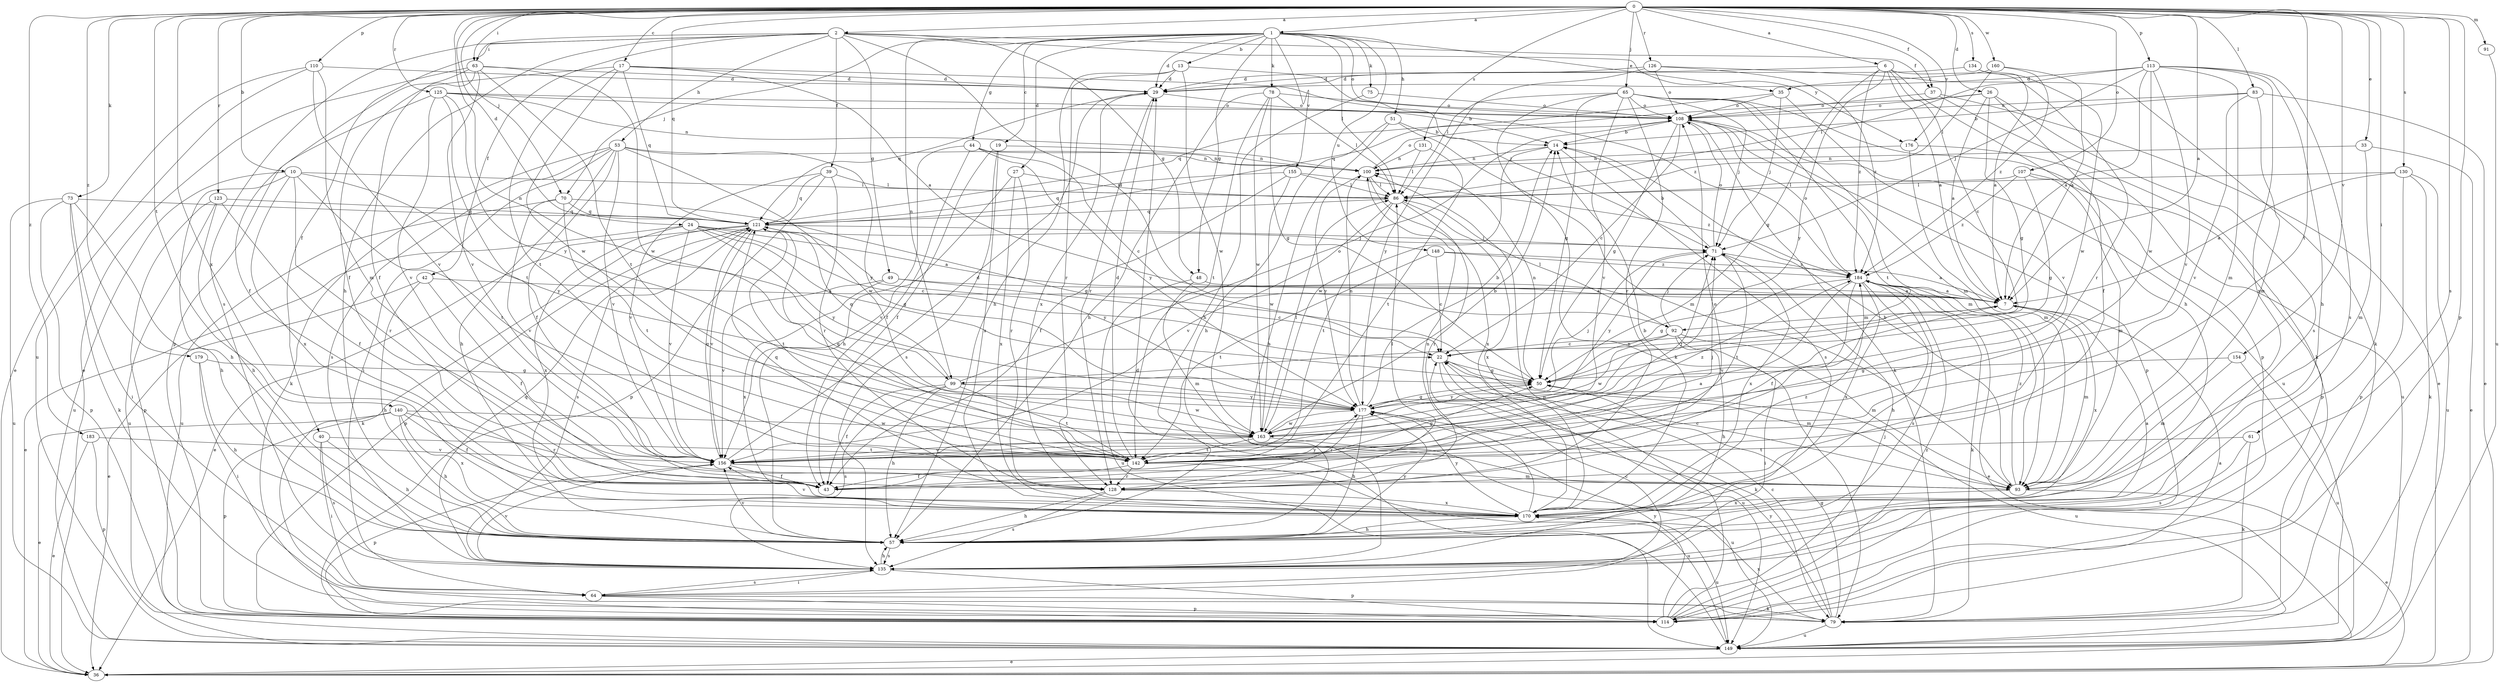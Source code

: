 strict digraph  {
0;
1;
2;
6;
7;
10;
13;
14;
17;
19;
22;
24;
26;
27;
29;
33;
35;
36;
37;
39;
40;
42;
43;
44;
48;
49;
50;
51;
53;
57;
61;
63;
64;
65;
70;
71;
73;
75;
78;
79;
83;
86;
91;
92;
93;
99;
100;
107;
108;
110;
113;
114;
121;
123;
125;
126;
128;
130;
131;
134;
135;
140;
142;
148;
149;
154;
155;
156;
160;
163;
170;
176;
177;
179;
183;
184;
0 -> 1  [label=a];
0 -> 2  [label=a];
0 -> 6  [label=a];
0 -> 7  [label=a];
0 -> 10  [label=b];
0 -> 17  [label=c];
0 -> 24  [label=d];
0 -> 26  [label=d];
0 -> 33  [label=e];
0 -> 37  [label=f];
0 -> 61  [label=i];
0 -> 63  [label=i];
0 -> 65  [label=j];
0 -> 70  [label=j];
0 -> 73  [label=k];
0 -> 83  [label=l];
0 -> 91  [label=m];
0 -> 99  [label=n];
0 -> 107  [label=o];
0 -> 110  [label=p];
0 -> 113  [label=p];
0 -> 114  [label=p];
0 -> 121  [label=q];
0 -> 123  [label=r];
0 -> 125  [label=r];
0 -> 126  [label=r];
0 -> 130  [label=s];
0 -> 131  [label=s];
0 -> 134  [label=s];
0 -> 135  [label=s];
0 -> 140  [label=t];
0 -> 142  [label=t];
0 -> 154  [label=v];
0 -> 160  [label=w];
0 -> 170  [label=x];
0 -> 176  [label=y];
0 -> 179  [label=z];
0 -> 183  [label=z];
1 -> 13  [label=b];
1 -> 19  [label=c];
1 -> 27  [label=d];
1 -> 29  [label=d];
1 -> 35  [label=e];
1 -> 44  [label=g];
1 -> 48  [label=g];
1 -> 51  [label=h];
1 -> 70  [label=j];
1 -> 75  [label=k];
1 -> 78  [label=k];
1 -> 86  [label=l];
1 -> 99  [label=n];
1 -> 108  [label=o];
1 -> 148  [label=u];
1 -> 155  [label=v];
2 -> 37  [label=f];
2 -> 39  [label=f];
2 -> 40  [label=f];
2 -> 42  [label=f];
2 -> 48  [label=g];
2 -> 49  [label=g];
2 -> 53  [label=h];
2 -> 57  [label=h];
2 -> 63  [label=i];
2 -> 92  [label=m];
2 -> 135  [label=s];
2 -> 176  [label=y];
6 -> 7  [label=a];
6 -> 22  [label=c];
6 -> 29  [label=d];
6 -> 50  [label=g];
6 -> 57  [label=h];
6 -> 128  [label=r];
6 -> 177  [label=y];
6 -> 184  [label=z];
7 -> 92  [label=m];
7 -> 93  [label=m];
7 -> 99  [label=n];
7 -> 170  [label=x];
10 -> 57  [label=h];
10 -> 86  [label=l];
10 -> 128  [label=r];
10 -> 142  [label=t];
10 -> 149  [label=u];
10 -> 170  [label=x];
10 -> 177  [label=y];
13 -> 29  [label=d];
13 -> 57  [label=h];
13 -> 128  [label=r];
13 -> 163  [label=w];
13 -> 184  [label=z];
14 -> 100  [label=n];
14 -> 135  [label=s];
14 -> 163  [label=w];
17 -> 7  [label=a];
17 -> 29  [label=d];
17 -> 43  [label=f];
17 -> 71  [label=j];
17 -> 121  [label=q];
17 -> 142  [label=t];
17 -> 163  [label=w];
19 -> 43  [label=f];
19 -> 100  [label=n];
19 -> 135  [label=s];
19 -> 170  [label=x];
22 -> 50  [label=g];
22 -> 79  [label=k];
22 -> 93  [label=m];
22 -> 149  [label=u];
24 -> 7  [label=a];
24 -> 22  [label=c];
24 -> 36  [label=e];
24 -> 50  [label=g];
24 -> 71  [label=j];
24 -> 156  [label=v];
24 -> 170  [label=x];
24 -> 177  [label=y];
26 -> 7  [label=a];
26 -> 43  [label=f];
26 -> 50  [label=g];
26 -> 108  [label=o];
26 -> 121  [label=q];
26 -> 135  [label=s];
27 -> 86  [label=l];
27 -> 128  [label=r];
27 -> 156  [label=v];
27 -> 170  [label=x];
29 -> 108  [label=o];
29 -> 121  [label=q];
29 -> 128  [label=r];
29 -> 170  [label=x];
33 -> 36  [label=e];
33 -> 93  [label=m];
33 -> 100  [label=n];
35 -> 71  [label=j];
35 -> 108  [label=o];
35 -> 121  [label=q];
35 -> 156  [label=v];
37 -> 36  [label=e];
37 -> 79  [label=k];
37 -> 108  [label=o];
39 -> 86  [label=l];
39 -> 114  [label=p];
39 -> 121  [label=q];
39 -> 128  [label=r];
39 -> 156  [label=v];
40 -> 57  [label=h];
40 -> 64  [label=i];
40 -> 135  [label=s];
40 -> 142  [label=t];
42 -> 7  [label=a];
42 -> 36  [label=e];
42 -> 43  [label=f];
42 -> 57  [label=h];
43 -> 108  [label=o];
43 -> 177  [label=y];
44 -> 22  [label=c];
44 -> 43  [label=f];
44 -> 57  [label=h];
44 -> 100  [label=n];
44 -> 177  [label=y];
48 -> 7  [label=a];
48 -> 93  [label=m];
48 -> 149  [label=u];
49 -> 7  [label=a];
49 -> 22  [label=c];
49 -> 156  [label=v];
49 -> 170  [label=x];
50 -> 100  [label=n];
50 -> 149  [label=u];
50 -> 177  [label=y];
51 -> 14  [label=b];
51 -> 57  [label=h];
51 -> 93  [label=m];
51 -> 135  [label=s];
53 -> 43  [label=f];
53 -> 57  [label=h];
53 -> 64  [label=i];
53 -> 79  [label=k];
53 -> 100  [label=n];
53 -> 135  [label=s];
53 -> 156  [label=v];
53 -> 163  [label=w];
53 -> 177  [label=y];
57 -> 7  [label=a];
57 -> 135  [label=s];
57 -> 156  [label=v];
57 -> 177  [label=y];
61 -> 79  [label=k];
61 -> 135  [label=s];
61 -> 142  [label=t];
63 -> 29  [label=d];
63 -> 36  [label=e];
63 -> 43  [label=f];
63 -> 114  [label=p];
63 -> 142  [label=t];
63 -> 156  [label=v];
63 -> 163  [label=w];
64 -> 22  [label=c];
64 -> 79  [label=k];
64 -> 114  [label=p];
64 -> 135  [label=s];
65 -> 50  [label=g];
65 -> 71  [label=j];
65 -> 79  [label=k];
65 -> 93  [label=m];
65 -> 108  [label=o];
65 -> 114  [label=p];
65 -> 128  [label=r];
65 -> 142  [label=t];
65 -> 156  [label=v];
65 -> 177  [label=y];
70 -> 50  [label=g];
70 -> 121  [label=q];
70 -> 142  [label=t];
70 -> 149  [label=u];
70 -> 156  [label=v];
71 -> 14  [label=b];
71 -> 108  [label=o];
71 -> 142  [label=t];
71 -> 170  [label=x];
71 -> 177  [label=y];
71 -> 184  [label=z];
73 -> 57  [label=h];
73 -> 64  [label=i];
73 -> 79  [label=k];
73 -> 114  [label=p];
73 -> 121  [label=q];
73 -> 149  [label=u];
75 -> 57  [label=h];
75 -> 108  [label=o];
78 -> 50  [label=g];
78 -> 57  [label=h];
78 -> 86  [label=l];
78 -> 108  [label=o];
78 -> 142  [label=t];
78 -> 163  [label=w];
79 -> 22  [label=c];
79 -> 50  [label=g];
79 -> 149  [label=u];
79 -> 170  [label=x];
79 -> 177  [label=y];
83 -> 14  [label=b];
83 -> 36  [label=e];
83 -> 93  [label=m];
83 -> 108  [label=o];
83 -> 156  [label=v];
86 -> 121  [label=q];
86 -> 128  [label=r];
86 -> 142  [label=t];
86 -> 156  [label=v];
86 -> 170  [label=x];
91 -> 149  [label=u];
92 -> 22  [label=c];
92 -> 57  [label=h];
92 -> 64  [label=i];
92 -> 71  [label=j];
92 -> 86  [label=l];
92 -> 93  [label=m];
92 -> 163  [label=w];
93 -> 14  [label=b];
93 -> 22  [label=c];
93 -> 36  [label=e];
93 -> 170  [label=x];
93 -> 184  [label=z];
99 -> 43  [label=f];
99 -> 57  [label=h];
99 -> 108  [label=o];
99 -> 121  [label=q];
99 -> 135  [label=s];
99 -> 142  [label=t];
99 -> 163  [label=w];
99 -> 177  [label=y];
100 -> 86  [label=l];
100 -> 108  [label=o];
100 -> 170  [label=x];
100 -> 177  [label=y];
107 -> 50  [label=g];
107 -> 86  [label=l];
107 -> 93  [label=m];
107 -> 114  [label=p];
107 -> 184  [label=z];
108 -> 14  [label=b];
108 -> 22  [label=c];
108 -> 50  [label=g];
108 -> 79  [label=k];
108 -> 93  [label=m];
108 -> 114  [label=p];
108 -> 149  [label=u];
110 -> 29  [label=d];
110 -> 36  [label=e];
110 -> 93  [label=m];
110 -> 149  [label=u];
110 -> 156  [label=v];
113 -> 7  [label=a];
113 -> 29  [label=d];
113 -> 57  [label=h];
113 -> 71  [label=j];
113 -> 86  [label=l];
113 -> 93  [label=m];
113 -> 135  [label=s];
113 -> 156  [label=v];
113 -> 163  [label=w];
113 -> 170  [label=x];
114 -> 7  [label=a];
114 -> 71  [label=j];
114 -> 100  [label=n];
114 -> 177  [label=y];
114 -> 184  [label=z];
121 -> 36  [label=e];
121 -> 71  [label=j];
121 -> 79  [label=k];
121 -> 114  [label=p];
121 -> 135  [label=s];
121 -> 142  [label=t];
121 -> 156  [label=v];
121 -> 177  [label=y];
123 -> 43  [label=f];
123 -> 57  [label=h];
123 -> 114  [label=p];
123 -> 121  [label=q];
123 -> 149  [label=u];
125 -> 14  [label=b];
125 -> 43  [label=f];
125 -> 100  [label=n];
125 -> 108  [label=o];
125 -> 142  [label=t];
125 -> 156  [label=v];
125 -> 177  [label=y];
126 -> 29  [label=d];
126 -> 79  [label=k];
126 -> 86  [label=l];
126 -> 108  [label=o];
126 -> 184  [label=z];
128 -> 57  [label=h];
128 -> 86  [label=l];
128 -> 121  [label=q];
128 -> 135  [label=s];
128 -> 170  [label=x];
130 -> 7  [label=a];
130 -> 79  [label=k];
130 -> 86  [label=l];
130 -> 114  [label=p];
130 -> 149  [label=u];
131 -> 86  [label=l];
131 -> 100  [label=n];
131 -> 142  [label=t];
134 -> 7  [label=a];
134 -> 29  [label=d];
134 -> 163  [label=w];
135 -> 57  [label=h];
135 -> 64  [label=i];
135 -> 114  [label=p];
135 -> 121  [label=q];
135 -> 156  [label=v];
140 -> 36  [label=e];
140 -> 43  [label=f];
140 -> 57  [label=h];
140 -> 114  [label=p];
140 -> 128  [label=r];
140 -> 163  [label=w];
140 -> 170  [label=x];
142 -> 29  [label=d];
142 -> 43  [label=f];
142 -> 50  [label=g];
142 -> 71  [label=j];
142 -> 121  [label=q];
142 -> 128  [label=r];
142 -> 149  [label=u];
148 -> 7  [label=a];
148 -> 22  [label=c];
148 -> 142  [label=t];
148 -> 184  [label=z];
149 -> 29  [label=d];
149 -> 36  [label=e];
154 -> 50  [label=g];
154 -> 93  [label=m];
154 -> 149  [label=u];
155 -> 43  [label=f];
155 -> 86  [label=l];
155 -> 121  [label=q];
155 -> 163  [label=w];
155 -> 184  [label=z];
156 -> 7  [label=a];
156 -> 29  [label=d];
156 -> 43  [label=f];
156 -> 93  [label=m];
156 -> 114  [label=p];
156 -> 121  [label=q];
160 -> 7  [label=a];
160 -> 86  [label=l];
160 -> 184  [label=z];
160 -> 35  [label=c];
163 -> 14  [label=b];
163 -> 71  [label=j];
163 -> 86  [label=l];
163 -> 142  [label=t];
163 -> 149  [label=u];
163 -> 156  [label=v];
163 -> 184  [label=z];
170 -> 14  [label=b];
170 -> 57  [label=h];
170 -> 100  [label=n];
170 -> 149  [label=u];
170 -> 156  [label=v];
170 -> 177  [label=y];
170 -> 184  [label=z];
176 -> 93  [label=m];
176 -> 100  [label=n];
176 -> 149  [label=u];
177 -> 14  [label=b];
177 -> 50  [label=g];
177 -> 57  [label=h];
177 -> 71  [label=j];
177 -> 100  [label=n];
177 -> 128  [label=r];
177 -> 163  [label=w];
179 -> 50  [label=g];
179 -> 57  [label=h];
179 -> 64  [label=i];
183 -> 36  [label=e];
183 -> 114  [label=p];
183 -> 156  [label=v];
184 -> 7  [label=a];
184 -> 36  [label=e];
184 -> 43  [label=f];
184 -> 50  [label=g];
184 -> 57  [label=h];
184 -> 79  [label=k];
184 -> 108  [label=o];
184 -> 135  [label=s];
184 -> 156  [label=v];
184 -> 170  [label=x];
}
